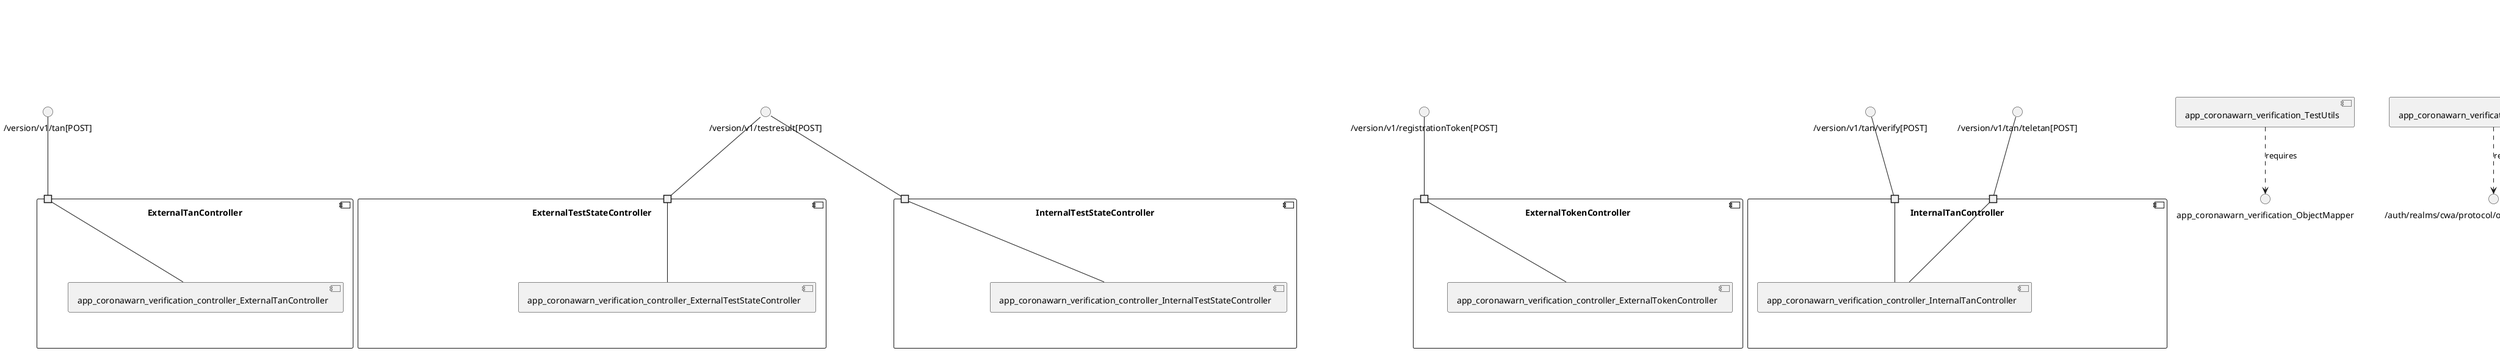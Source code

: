 @startuml
skinparam fixCircleLabelOverlapping true
component "ExternalTanController\n\n\n\n\n\n" {
[app_coronawarn_verification_controller_ExternalTanController]
portin " " as ExternalTanController.requires._version_v1_tan_POST_
"ExternalTanController.requires._version_v1_tan_POST_"--[app_coronawarn_verification_controller_ExternalTanController]
}
interface "/version/v1/tan[POST]" as interface._version_v1_tan_POST_
interface._version_v1_tan_POST_--"ExternalTanController.requires._version_v1_tan_POST_"
component "ExternalTestStateController\n\n\n\n\n\n" {
[app_coronawarn_verification_controller_ExternalTestStateController]
portin " " as ExternalTestStateController.requires._version_v1_testresult_POST_
"ExternalTestStateController.requires._version_v1_testresult_POST_"--[app_coronawarn_verification_controller_ExternalTestStateController]
}
interface "/version/v1/testresult[POST]" as interface._version_v1_testresult_POST_
interface._version_v1_testresult_POST_--"ExternalTestStateController.requires._version_v1_testresult_POST_"
component "ExternalTokenController\n\n\n\n\n\n" {
[app_coronawarn_verification_controller_ExternalTokenController]
portin " " as ExternalTokenController.requires._version_v1_registrationToken_POST_
"ExternalTokenController.requires._version_v1_registrationToken_POST_"--[app_coronawarn_verification_controller_ExternalTokenController]
}
interface "/version/v1/registrationToken[POST]" as interface._version_v1_registrationToken_POST_
interface._version_v1_registrationToken_POST_--"ExternalTokenController.requires._version_v1_registrationToken_POST_"
component "FakeRequestService\n\n\n\n\n\n" {
[app_coronawarn_verification_service_FakeRequestService]
}
component "InternalTanController\n\n\n\n\n\n" {
[app_coronawarn_verification_controller_InternalTanController]
portin " " as InternalTanController.requires._version_v1_tan_verify_POST_
portin " " as InternalTanController.requires._version_v1_tan_teletan_POST_
"InternalTanController.requires._version_v1_tan_verify_POST_"--[app_coronawarn_verification_controller_InternalTanController]
"InternalTanController.requires._version_v1_tan_teletan_POST_"--[app_coronawarn_verification_controller_InternalTanController]
}
interface "/version/v1/tan/verify[POST]" as interface._version_v1_tan_verify_POST_
interface._version_v1_tan_verify_POST_--"InternalTanController.requires._version_v1_tan_verify_POST_"
interface "/version/v1/tan/teletan[POST]" as interface._version_v1_tan_teletan_POST_
interface._version_v1_tan_teletan_POST_--"InternalTanController.requires._version_v1_tan_teletan_POST_"
component "InternalTestStateController\n\n\n\n\n\n" {
[app_coronawarn_verification_controller_InternalTestStateController]
portin " " as InternalTestStateController.requires._version_v1_testresult_POST_
"InternalTestStateController.requires._version_v1_testresult_POST_"--[app_coronawarn_verification_controller_InternalTestStateController]
}
interface "/version/v1/testresult[POST]" as interface._version_v1_testresult_POST_
interface._version_v1_testresult_POST_--"InternalTestStateController.requires._version_v1_testresult_POST_"
interface "app_coronawarn_verification_ObjectMapper" as interface.app_coronawarn_verification_ObjectMapper
[app_coronawarn_verification_TestUtils]..>interface.app_coronawarn_verification_ObjectMapper : requires
interface "/auth/realms/cwa/protocol/openid-connect/certs[GET]" as interface._auth_realms_cwa_protocol_openid_connect_certs_GET_
[app_coronawarn_verification_client_IamClient]..>interface._auth_realms_cwa_protocol_openid_connect_certs_GET_ : requires
interface "/api/v1/app/result[POST]" as interface._api_v1_app_result_POST_
[app_coronawarn_verification_client_TestResultServerClient]..>interface._api_v1_app_result_POST_ : requires
interface "JpaRepository" as interface.JpaRepository
interface.JpaRepository--[app_coronawarn_verification_repository_VerificationAppSessionRepository]
interface "JpaRepository" as interface.JpaRepository
interface.JpaRepository--[app_coronawarn_verification_repository_VerificationTanRepository]
interface "ConstraintValidator" as interface.ConstraintValidator
interface.ConstraintValidator--[app_coronawarn_verification_validator_RegistrationTokenRequestValidator]

@enduml
